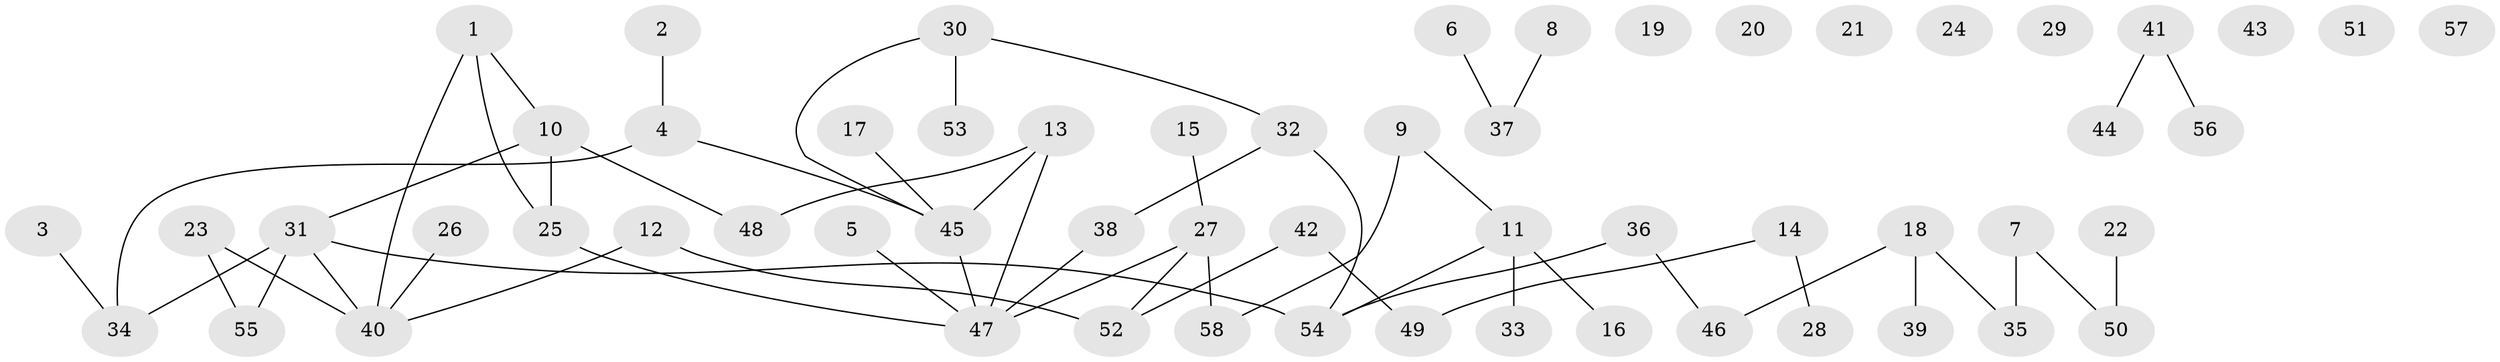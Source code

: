 // Generated by graph-tools (version 1.1) at 2025/13/03/09/25 04:13:01]
// undirected, 58 vertices, 57 edges
graph export_dot {
graph [start="1"]
  node [color=gray90,style=filled];
  1;
  2;
  3;
  4;
  5;
  6;
  7;
  8;
  9;
  10;
  11;
  12;
  13;
  14;
  15;
  16;
  17;
  18;
  19;
  20;
  21;
  22;
  23;
  24;
  25;
  26;
  27;
  28;
  29;
  30;
  31;
  32;
  33;
  34;
  35;
  36;
  37;
  38;
  39;
  40;
  41;
  42;
  43;
  44;
  45;
  46;
  47;
  48;
  49;
  50;
  51;
  52;
  53;
  54;
  55;
  56;
  57;
  58;
  1 -- 10;
  1 -- 25;
  1 -- 40;
  2 -- 4;
  3 -- 34;
  4 -- 34;
  4 -- 45;
  5 -- 47;
  6 -- 37;
  7 -- 35;
  7 -- 50;
  8 -- 37;
  9 -- 11;
  9 -- 58;
  10 -- 25;
  10 -- 31;
  10 -- 48;
  11 -- 16;
  11 -- 33;
  11 -- 54;
  12 -- 40;
  12 -- 52;
  13 -- 45;
  13 -- 47;
  13 -- 48;
  14 -- 28;
  14 -- 49;
  15 -- 27;
  17 -- 45;
  18 -- 35;
  18 -- 39;
  18 -- 46;
  22 -- 50;
  23 -- 40;
  23 -- 55;
  25 -- 47;
  26 -- 40;
  27 -- 47;
  27 -- 52;
  27 -- 58;
  30 -- 32;
  30 -- 45;
  30 -- 53;
  31 -- 34;
  31 -- 40;
  31 -- 54;
  31 -- 55;
  32 -- 38;
  32 -- 54;
  36 -- 46;
  36 -- 54;
  38 -- 47;
  41 -- 44;
  41 -- 56;
  42 -- 49;
  42 -- 52;
  45 -- 47;
}
